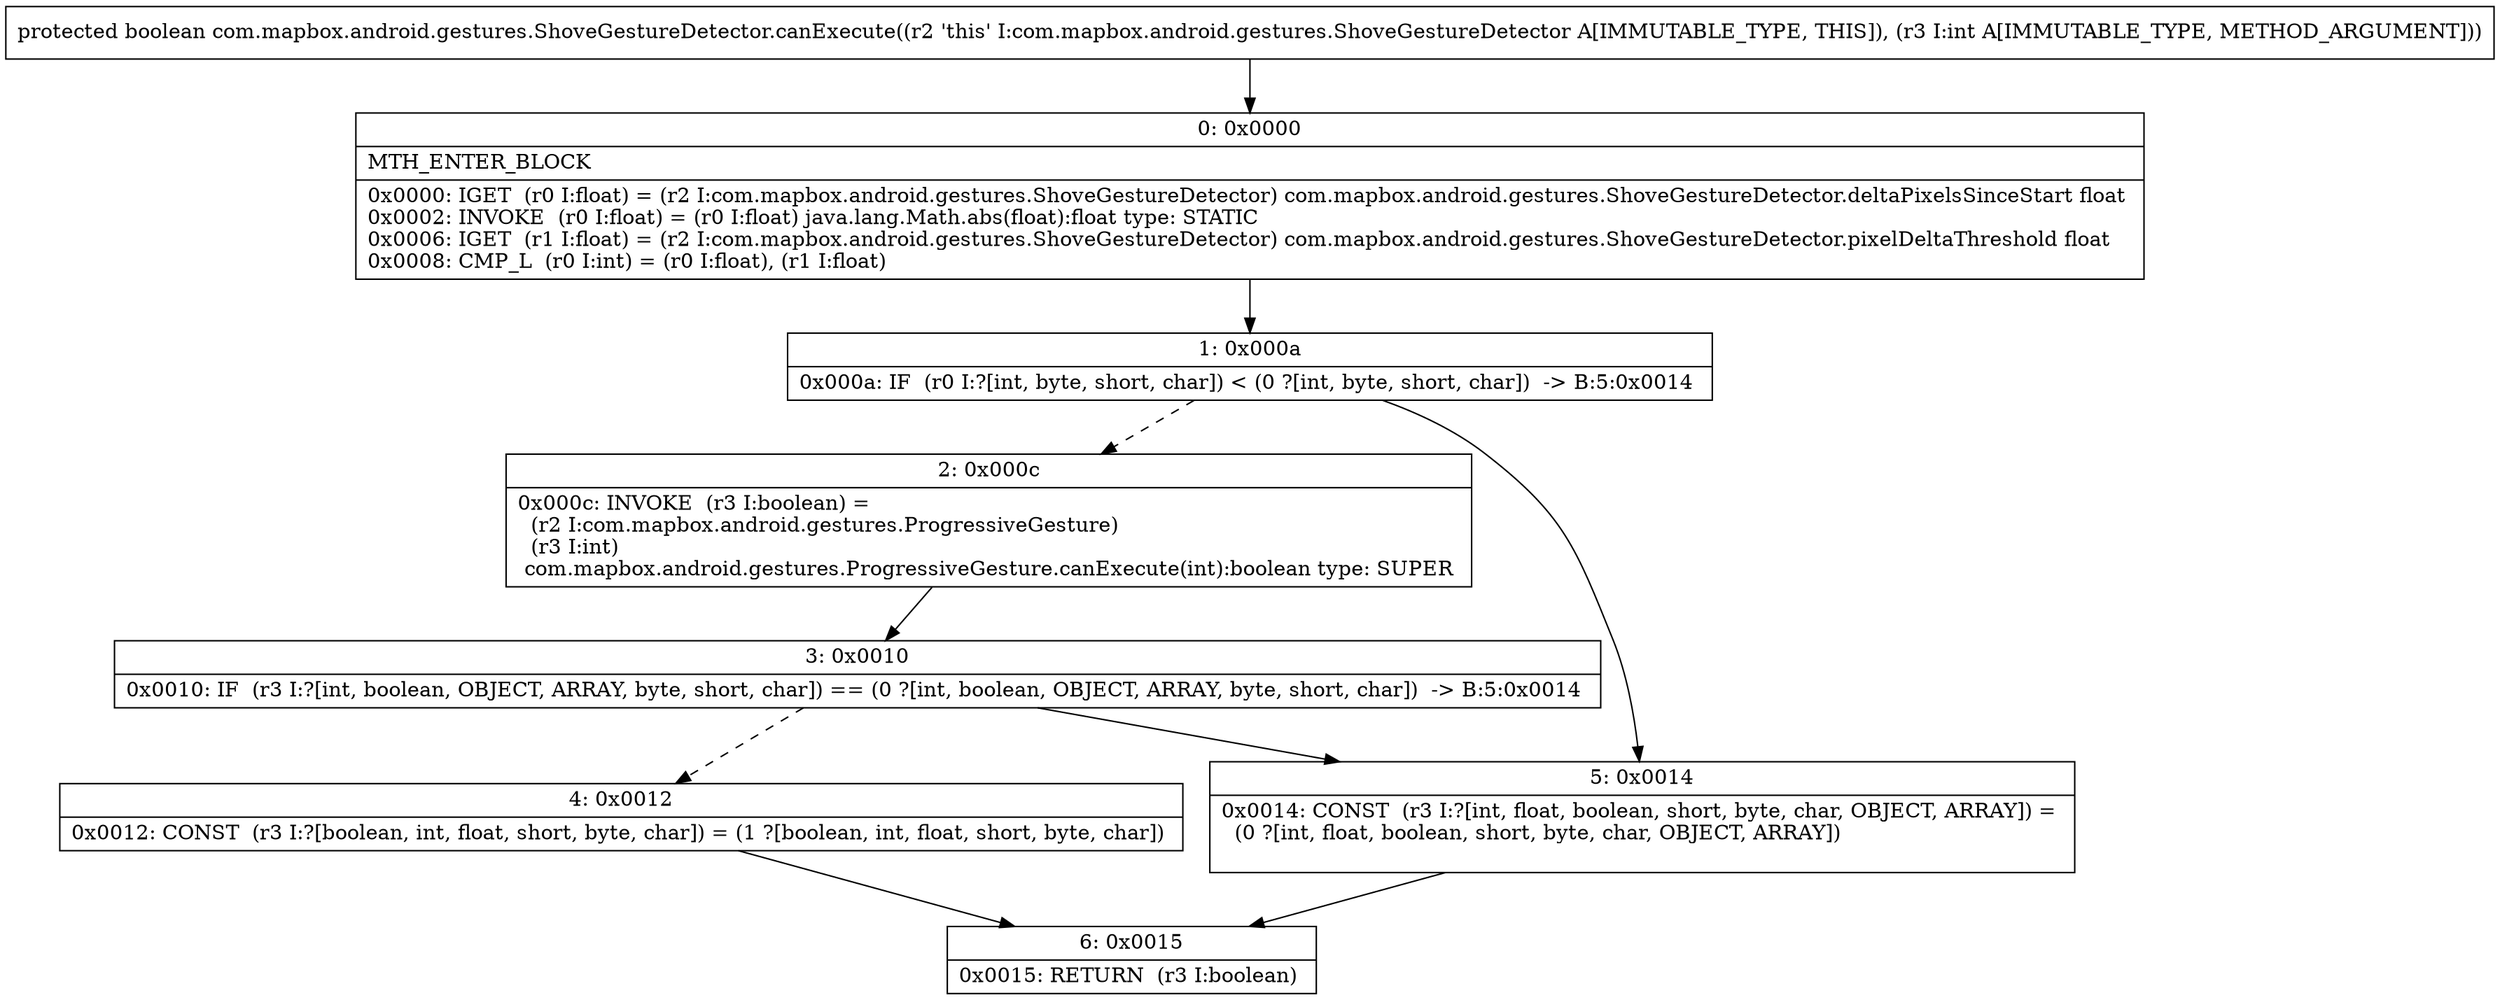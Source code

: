digraph "CFG forcom.mapbox.android.gestures.ShoveGestureDetector.canExecute(I)Z" {
Node_0 [shape=record,label="{0\:\ 0x0000|MTH_ENTER_BLOCK\l|0x0000: IGET  (r0 I:float) = (r2 I:com.mapbox.android.gestures.ShoveGestureDetector) com.mapbox.android.gestures.ShoveGestureDetector.deltaPixelsSinceStart float \l0x0002: INVOKE  (r0 I:float) = (r0 I:float) java.lang.Math.abs(float):float type: STATIC \l0x0006: IGET  (r1 I:float) = (r2 I:com.mapbox.android.gestures.ShoveGestureDetector) com.mapbox.android.gestures.ShoveGestureDetector.pixelDeltaThreshold float \l0x0008: CMP_L  (r0 I:int) = (r0 I:float), (r1 I:float) \l}"];
Node_1 [shape=record,label="{1\:\ 0x000a|0x000a: IF  (r0 I:?[int, byte, short, char]) \< (0 ?[int, byte, short, char])  \-\> B:5:0x0014 \l}"];
Node_2 [shape=record,label="{2\:\ 0x000c|0x000c: INVOKE  (r3 I:boolean) = \l  (r2 I:com.mapbox.android.gestures.ProgressiveGesture)\l  (r3 I:int)\l com.mapbox.android.gestures.ProgressiveGesture.canExecute(int):boolean type: SUPER \l}"];
Node_3 [shape=record,label="{3\:\ 0x0010|0x0010: IF  (r3 I:?[int, boolean, OBJECT, ARRAY, byte, short, char]) == (0 ?[int, boolean, OBJECT, ARRAY, byte, short, char])  \-\> B:5:0x0014 \l}"];
Node_4 [shape=record,label="{4\:\ 0x0012|0x0012: CONST  (r3 I:?[boolean, int, float, short, byte, char]) = (1 ?[boolean, int, float, short, byte, char]) \l}"];
Node_5 [shape=record,label="{5\:\ 0x0014|0x0014: CONST  (r3 I:?[int, float, boolean, short, byte, char, OBJECT, ARRAY]) = \l  (0 ?[int, float, boolean, short, byte, char, OBJECT, ARRAY])\l \l}"];
Node_6 [shape=record,label="{6\:\ 0x0015|0x0015: RETURN  (r3 I:boolean) \l}"];
MethodNode[shape=record,label="{protected boolean com.mapbox.android.gestures.ShoveGestureDetector.canExecute((r2 'this' I:com.mapbox.android.gestures.ShoveGestureDetector A[IMMUTABLE_TYPE, THIS]), (r3 I:int A[IMMUTABLE_TYPE, METHOD_ARGUMENT])) }"];
MethodNode -> Node_0;
Node_0 -> Node_1;
Node_1 -> Node_2[style=dashed];
Node_1 -> Node_5;
Node_2 -> Node_3;
Node_3 -> Node_4[style=dashed];
Node_3 -> Node_5;
Node_4 -> Node_6;
Node_5 -> Node_6;
}

